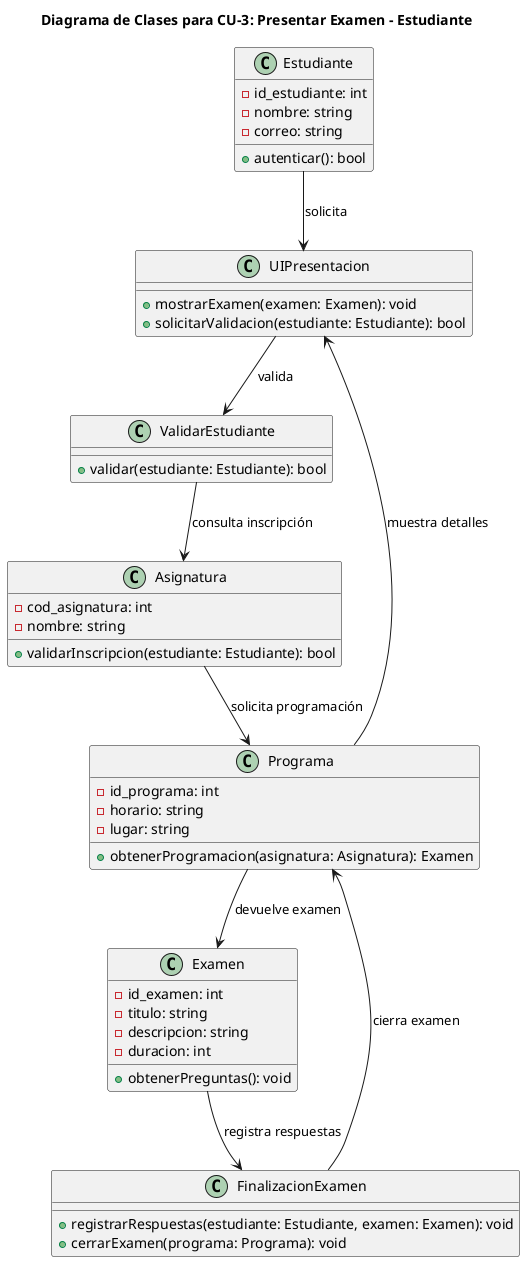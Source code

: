 @startuml CU2
title Diagrama de Clases para CU-3: Presentar Examen - Estudiante

class Estudiante {
    - id_estudiante: int
    - nombre: string
    - correo: string
    + autenticar(): bool
}

class UIPresentacion {
    + mostrarExamen(examen: Examen): void
    + solicitarValidacion(estudiante: Estudiante): bool
}

class ValidarEstudiante {
    + validar(estudiante: Estudiante): bool
}

class Asignatura {
    - cod_asignatura: int
    - nombre: string
    + validarInscripcion(estudiante: Estudiante): bool
}

class Programa {
    - id_programa: int
    - horario: string
    - lugar: string
    + obtenerProgramacion(asignatura: Asignatura): Examen
}

class Examen {
    - id_examen: int
    - titulo: string
    - descripcion: string
    - duracion: int
    + obtenerPreguntas(): void
}

class FinalizacionExamen {
    + registrarRespuestas(estudiante: Estudiante, examen: Examen): void
    + cerrarExamen(programa: Programa): void
}

Estudiante --> UIPresentacion : solicita
UIPresentacion --> ValidarEstudiante : valida
ValidarEstudiante --> Asignatura : consulta inscripción
Asignatura --> Programa : solicita programación
Programa --> Examen : devuelve examen
Programa --> UIPresentacion : muestra detalles
Examen --> FinalizacionExamen : registra respuestas
FinalizacionExamen --> Programa : cierra examen
@enduml